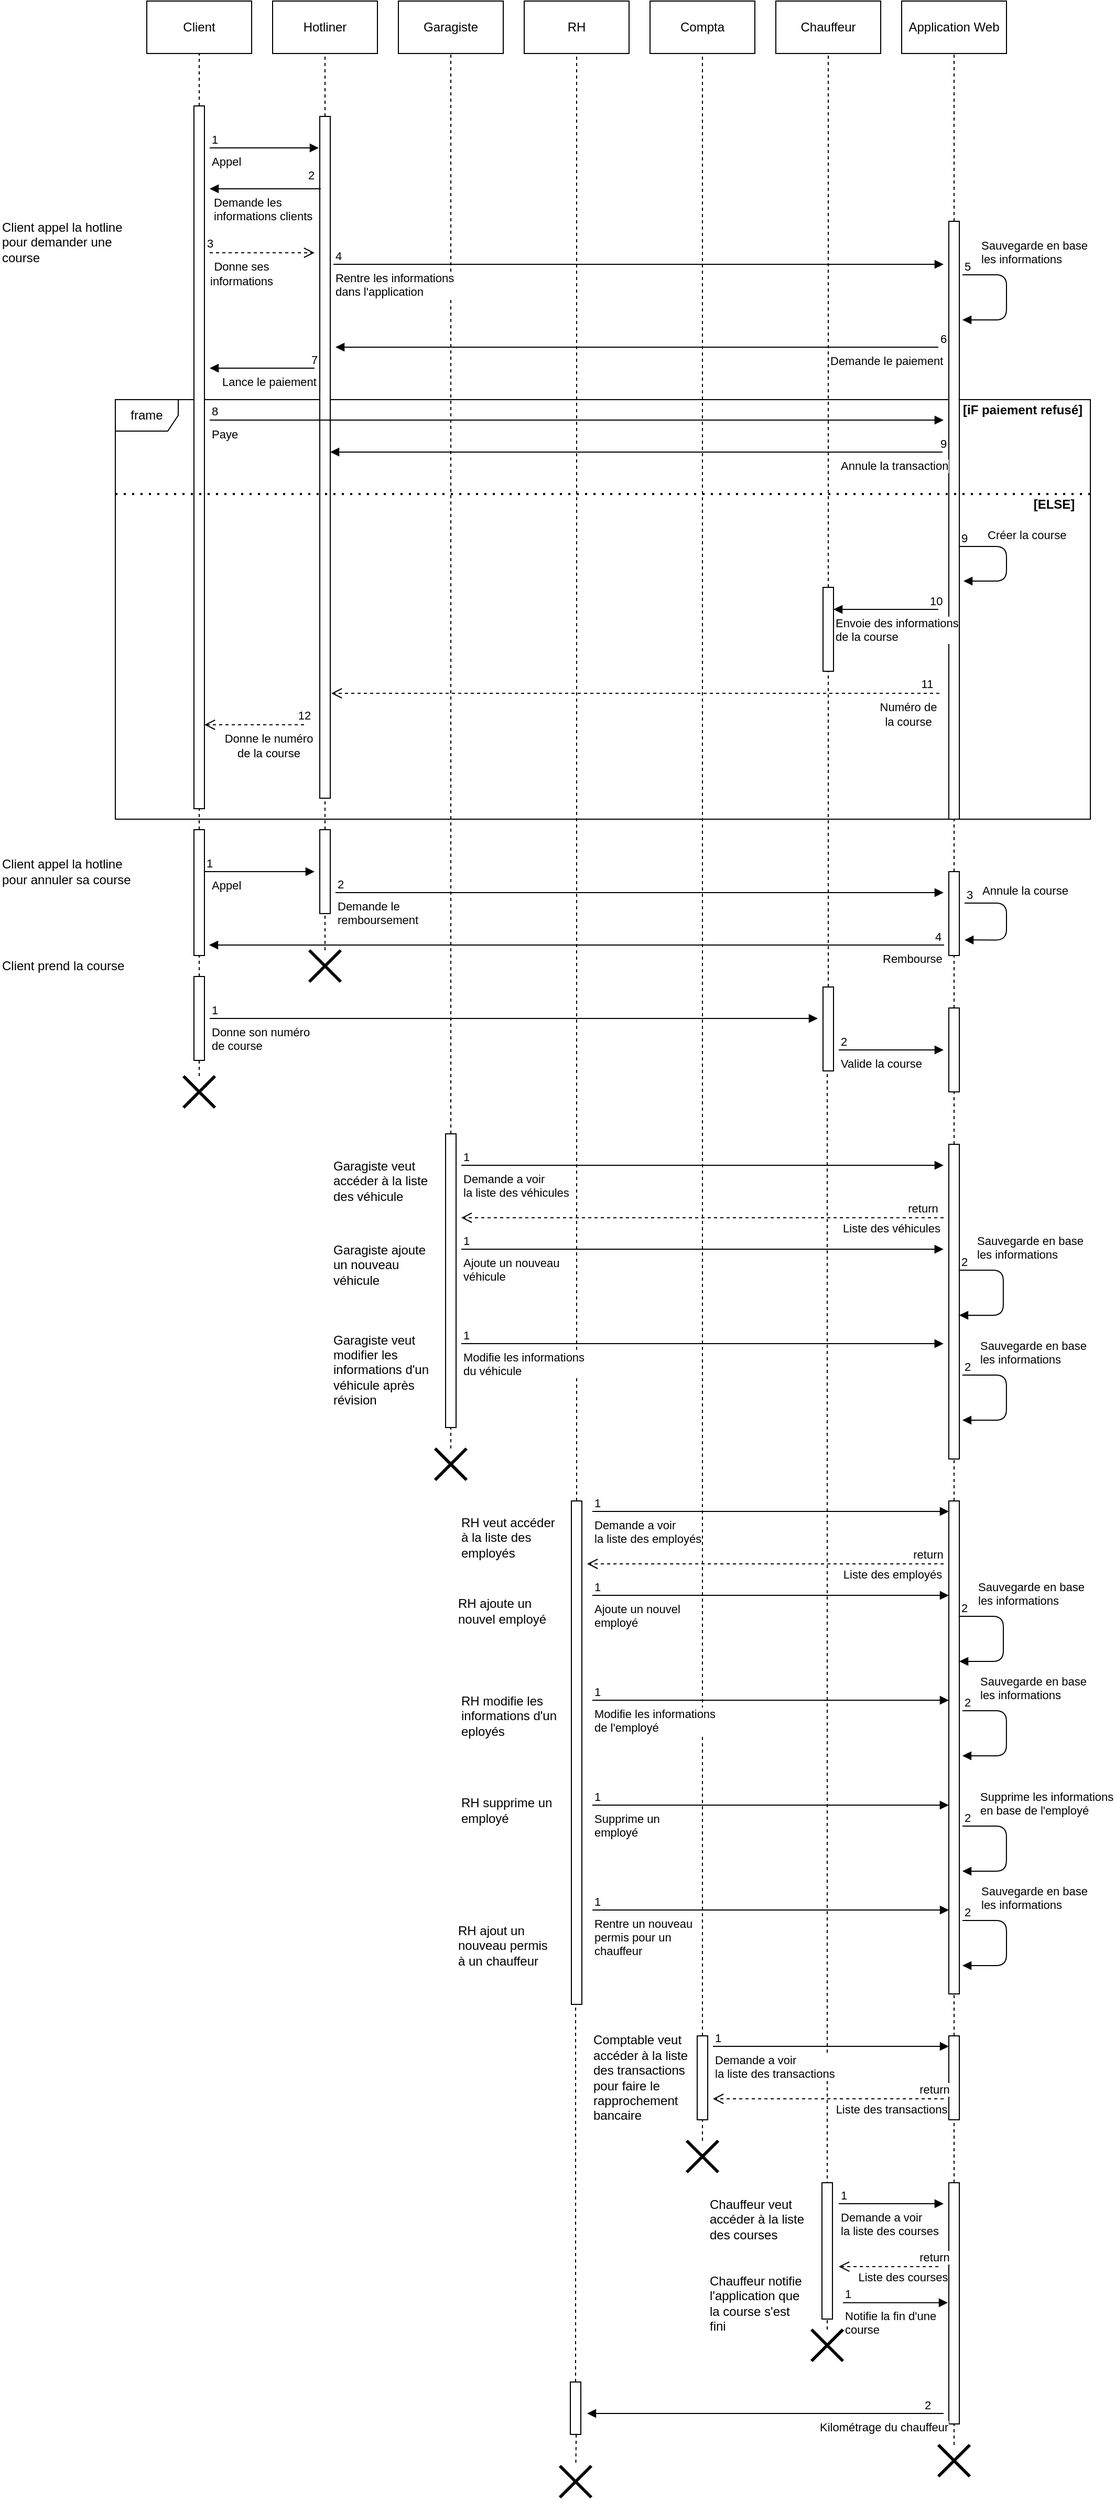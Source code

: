 <mxfile version="13.7.9" type="device"><diagram id="Vv1Br8qey9Ct4mGYFktR" name="Page-1"><mxGraphModel dx="1595" dy="747" grid="1" gridSize="10" guides="1" tooltips="1" connect="1" arrows="1" fold="1" page="1" pageScale="1" pageWidth="827" pageHeight="1169" math="0" shadow="0"><root><mxCell id="0"/><mxCell id="1" parent="0"/><mxCell id="L6SknW594HRgrEu9Kxy7-24" value="" style="endArrow=none;dashed=1;html=1;" edge="1" parent="1" source="L6SknW594HRgrEu9Kxy7-59"><mxGeometry width="50" height="50" relative="1" as="geometry"><mxPoint x="1410" y="1400" as="sourcePoint"/><mxPoint x="1410" y="1290" as="targetPoint"/></mxGeometry></mxCell><mxCell id="L6SknW594HRgrEu9Kxy7-18" value="" style="endArrow=none;dashed=1;html=1;" edge="1" parent="1" source="L6SknW594HRgrEu9Kxy7-57"><mxGeometry width="50" height="50" relative="1" as="geometry"><mxPoint x="810" y="1590" as="sourcePoint"/><mxPoint x="810" y="1280" as="targetPoint"/></mxGeometry></mxCell><mxCell id="L6SknW594HRgrEu9Kxy7-157" value="frame" style="shape=umlFrame;whiteSpace=wrap;html=1;" vertex="1" parent="1"><mxGeometry x="610" y="910" width="930" height="400" as="geometry"/></mxCell><mxCell id="L6SknW594HRgrEu9Kxy7-1" value="" style="endArrow=none;dashed=1;html=1;" edge="1" parent="1" source="L6SknW594HRgrEu9Kxy7-13"><mxGeometry width="50" height="50" relative="1" as="geometry"><mxPoint x="690" y="1230" as="sourcePoint"/><mxPoint x="690" y="580" as="targetPoint"/></mxGeometry></mxCell><mxCell id="L6SknW594HRgrEu9Kxy7-2" value="" style="endArrow=none;dashed=1;html=1;" edge="1" parent="1" source="L6SknW594HRgrEu9Kxy7-17"><mxGeometry width="50" height="50" relative="1" as="geometry"><mxPoint x="810" y="1230" as="sourcePoint"/><mxPoint x="810" y="580" as="targetPoint"/></mxGeometry></mxCell><mxCell id="L6SknW594HRgrEu9Kxy7-3" value="" style="endArrow=none;dashed=1;html=1;" edge="1" parent="1" source="L6SknW594HRgrEu9Kxy7-76"><mxGeometry width="50" height="50" relative="1" as="geometry"><mxPoint x="930" y="1850" as="sourcePoint"/><mxPoint x="930" y="580" as="targetPoint"/></mxGeometry></mxCell><mxCell id="L6SknW594HRgrEu9Kxy7-4" value="" style="endArrow=none;dashed=1;html=1;" edge="1" parent="1" source="L6SknW594HRgrEu9Kxy7-93"><mxGeometry width="50" height="50" relative="1" as="geometry"><mxPoint x="1050" y="2110" as="sourcePoint"/><mxPoint x="1050" y="580" as="targetPoint"/></mxGeometry></mxCell><mxCell id="L6SknW594HRgrEu9Kxy7-5" value="" style="endArrow=none;dashed=1;html=1;" edge="1" parent="1" source="L6SknW594HRgrEu9Kxy7-117"><mxGeometry width="50" height="50" relative="1" as="geometry"><mxPoint x="1170" y="2520" as="sourcePoint"/><mxPoint x="1170" y="580" as="targetPoint"/></mxGeometry></mxCell><mxCell id="L6SknW594HRgrEu9Kxy7-6" value="Client" style="rounded=0;whiteSpace=wrap;html=1;" vertex="1" parent="1"><mxGeometry x="640" y="530" width="100" height="50" as="geometry"/></mxCell><mxCell id="L6SknW594HRgrEu9Kxy7-7" value="Hotliner" style="rounded=0;whiteSpace=wrap;html=1;" vertex="1" parent="1"><mxGeometry x="760" y="530" width="100" height="50" as="geometry"/></mxCell><mxCell id="L6SknW594HRgrEu9Kxy7-8" value="Garagiste" style="rounded=0;whiteSpace=wrap;html=1;" vertex="1" parent="1"><mxGeometry x="880" y="530" width="100" height="50" as="geometry"/></mxCell><mxCell id="L6SknW594HRgrEu9Kxy7-9" value="RH" style="rounded=0;whiteSpace=wrap;html=1;" vertex="1" parent="1"><mxGeometry x="1000" y="530" width="100" height="50" as="geometry"/></mxCell><mxCell id="L6SknW594HRgrEu9Kxy7-10" value="Compta" style="rounded=0;whiteSpace=wrap;html=1;" vertex="1" parent="1"><mxGeometry x="1120" y="530" width="100" height="50" as="geometry"/></mxCell><mxCell id="L6SknW594HRgrEu9Kxy7-11" value="" style="endArrow=none;dashed=1;html=1;" edge="1" parent="1" source="L6SknW594HRgrEu9Kxy7-23"><mxGeometry width="50" height="50" relative="1" as="geometry"><mxPoint x="1410" y="1230" as="sourcePoint"/><mxPoint x="1410" y="580" as="targetPoint"/></mxGeometry></mxCell><mxCell id="L6SknW594HRgrEu9Kxy7-12" value="Application Web" style="rounded=0;whiteSpace=wrap;html=1;" vertex="1" parent="1"><mxGeometry x="1360" y="530" width="100" height="50" as="geometry"/></mxCell><mxCell id="L6SknW594HRgrEu9Kxy7-13" value="" style="html=1;points=[];perimeter=orthogonalPerimeter;" vertex="1" parent="1"><mxGeometry x="685" y="630" width="10" height="670" as="geometry"/></mxCell><mxCell id="L6SknW594HRgrEu9Kxy7-14" value="" style="endArrow=none;dashed=1;html=1;" edge="1" parent="1" source="L6SknW594HRgrEu9Kxy7-55"><mxGeometry width="50" height="50" relative="1" as="geometry"><mxPoint x="690" y="1590" as="sourcePoint"/><mxPoint x="690.0" y="1300" as="targetPoint"/></mxGeometry></mxCell><mxCell id="L6SknW594HRgrEu9Kxy7-15" value="Appel" style="endArrow=block;endFill=1;html=1;edgeStyle=orthogonalEdgeStyle;align=left;verticalAlign=top;" edge="1" parent="1"><mxGeometry x="-1" relative="1" as="geometry"><mxPoint x="700" y="670" as="sourcePoint"/><mxPoint x="804" y="670" as="targetPoint"/></mxGeometry></mxCell><mxCell id="L6SknW594HRgrEu9Kxy7-16" value="1" style="edgeLabel;resizable=0;html=1;align=left;verticalAlign=bottom;" connectable="0" vertex="1" parent="L6SknW594HRgrEu9Kxy7-15"><mxGeometry x="-1" relative="1" as="geometry"/></mxCell><mxCell id="L6SknW594HRgrEu9Kxy7-17" value="" style="html=1;points=[];perimeter=orthogonalPerimeter;" vertex="1" parent="1"><mxGeometry x="805" y="640" width="10" height="650" as="geometry"/></mxCell><mxCell id="L6SknW594HRgrEu9Kxy7-19" value="&lt;div&gt;Demande les &lt;br&gt;&lt;/div&gt;&lt;div&gt;informations clients&lt;/div&gt;" style="endArrow=block;endFill=1;html=1;edgeStyle=orthogonalEdgeStyle;align=left;verticalAlign=top;" edge="1" parent="1"><mxGeometry x="0.981" relative="1" as="geometry"><mxPoint x="806" y="709" as="sourcePoint"/><mxPoint x="700" y="709" as="targetPoint"/><mxPoint x="1" as="offset"/></mxGeometry></mxCell><mxCell id="L6SknW594HRgrEu9Kxy7-20" value="2" style="edgeLabel;resizable=0;html=1;align=left;verticalAlign=bottom;" connectable="0" vertex="1" parent="L6SknW594HRgrEu9Kxy7-19"><mxGeometry x="-1" relative="1" as="geometry"><mxPoint x="-14" y="-4.04" as="offset"/></mxGeometry></mxCell><mxCell id="L6SknW594HRgrEu9Kxy7-23" value="" style="html=1;points=[];perimeter=orthogonalPerimeter;" vertex="1" parent="1"><mxGeometry x="1405" y="740" width="10" height="570" as="geometry"/></mxCell><mxCell id="L6SknW594HRgrEu9Kxy7-25" value="&lt;div&gt;Rentre les informations&lt;/div&gt;&lt;div&gt;dans l'application&lt;br&gt;&lt;/div&gt;" style="endArrow=block;endFill=1;html=1;edgeStyle=orthogonalEdgeStyle;align=left;verticalAlign=top;" edge="1" parent="1"><mxGeometry x="-1" relative="1" as="geometry"><mxPoint x="818" y="781" as="sourcePoint"/><mxPoint x="1400" y="781" as="targetPoint"/></mxGeometry></mxCell><mxCell id="L6SknW594HRgrEu9Kxy7-26" value="4" style="edgeLabel;resizable=0;html=1;align=left;verticalAlign=bottom;" connectable="0" vertex="1" parent="L6SknW594HRgrEu9Kxy7-25"><mxGeometry x="-1" relative="1" as="geometry"/></mxCell><mxCell id="L6SknW594HRgrEu9Kxy7-27" value="&lt;div&gt;Sauvegarde en base&lt;/div&gt;&lt;div&gt;les informations&lt;br&gt;&lt;/div&gt;" style="endArrow=block;endFill=1;html=1;edgeStyle=orthogonalEdgeStyle;align=left;verticalAlign=top;" edge="1" parent="1"><mxGeometry x="-0.756" y="41" relative="1" as="geometry"><mxPoint x="1418" y="791" as="sourcePoint"/><mxPoint x="1418" y="834" as="targetPoint"/><Array as="points"><mxPoint x="1460" y="791"/></Array><mxPoint as="offset"/></mxGeometry></mxCell><mxCell id="L6SknW594HRgrEu9Kxy7-28" value="5" style="edgeLabel;resizable=0;html=1;align=left;verticalAlign=bottom;" connectable="0" vertex="1" parent="L6SknW594HRgrEu9Kxy7-27"><mxGeometry x="-1" relative="1" as="geometry"/></mxCell><mxCell id="L6SknW594HRgrEu9Kxy7-29" value="Créer la course" style="endArrow=block;endFill=1;html=1;edgeStyle=orthogonalEdgeStyle;align=left;verticalAlign=top;exitX=1.2;exitY=0.775;exitDx=0;exitDy=0;exitPerimeter=0;" edge="1" parent="1"><mxGeometry x="-0.58" y="24" relative="1" as="geometry"><mxPoint x="1415" y="1050" as="sourcePoint"/><mxPoint x="1419" y="1083" as="targetPoint"/><Array as="points"><mxPoint x="1460" y="1050"/></Array><mxPoint as="offset"/></mxGeometry></mxCell><mxCell id="L6SknW594HRgrEu9Kxy7-30" value="9" style="edgeLabel;resizable=0;html=1;align=left;verticalAlign=bottom;" connectable="0" vertex="1" parent="L6SknW594HRgrEu9Kxy7-29"><mxGeometry x="-1" relative="1" as="geometry"/></mxCell><mxCell id="L6SknW594HRgrEu9Kxy7-31" value="11" style="html=1;verticalAlign=bottom;endArrow=open;dashed=1;endSize=8;" edge="1" parent="1"><mxGeometry x="-0.957" relative="1" as="geometry"><mxPoint x="1396" y="1190" as="sourcePoint"/><mxPoint x="816" y="1190" as="targetPoint"/><mxPoint as="offset"/></mxGeometry></mxCell><mxCell id="L6SknW594HRgrEu9Kxy7-32" value="&lt;div&gt;Numéro de &lt;br&gt;&lt;/div&gt;&lt;div&gt;la course&lt;br&gt;&lt;/div&gt;" style="edgeLabel;html=1;align=center;verticalAlign=middle;resizable=0;points=[];" vertex="1" connectable="0" parent="L6SknW594HRgrEu9Kxy7-31"><mxGeometry x="-0.783" y="3" relative="1" as="geometry"><mxPoint x="33" y="17" as="offset"/></mxGeometry></mxCell><mxCell id="L6SknW594HRgrEu9Kxy7-33" value="" style="endArrow=none;dashed=1;html=1;" edge="1" parent="1" source="L6SknW594HRgrEu9Kxy7-35"><mxGeometry width="50" height="50" relative="1" as="geometry"><mxPoint x="1290" y="1230" as="sourcePoint"/><mxPoint x="1290" y="580" as="targetPoint"/></mxGeometry></mxCell><mxCell id="L6SknW594HRgrEu9Kxy7-34" value="Chauffeur" style="rounded=0;whiteSpace=wrap;html=1;" vertex="1" parent="1"><mxGeometry x="1240" y="530" width="100" height="50" as="geometry"/></mxCell><mxCell id="L6SknW594HRgrEu9Kxy7-35" value="" style="html=1;points=[];perimeter=orthogonalPerimeter;" vertex="1" parent="1"><mxGeometry x="1285" y="1089" width="10" height="80" as="geometry"/></mxCell><mxCell id="L6SknW594HRgrEu9Kxy7-36" value="" style="endArrow=none;dashed=1;html=1;" edge="1" parent="1" source="L6SknW594HRgrEu9Kxy7-41" target="L6SknW594HRgrEu9Kxy7-35"><mxGeometry width="50" height="50" relative="1" as="geometry"><mxPoint x="1290" y="1590" as="sourcePoint"/><mxPoint x="1290" y="750" as="targetPoint"/></mxGeometry></mxCell><mxCell id="L6SknW594HRgrEu9Kxy7-37" value="&lt;div&gt;Envoie des informations&lt;/div&gt;&lt;div&gt;de la course&lt;br&gt;&lt;/div&gt;" style="endArrow=block;endFill=1;html=1;edgeStyle=orthogonalEdgeStyle;align=left;verticalAlign=top;" edge="1" parent="1"><mxGeometry x="1" relative="1" as="geometry"><mxPoint x="1395" y="1110" as="sourcePoint"/><mxPoint x="1295" y="1110" as="targetPoint"/><mxPoint as="offset"/></mxGeometry></mxCell><mxCell id="L6SknW594HRgrEu9Kxy7-38" value="10" style="edgeLabel;resizable=0;html=1;align=left;verticalAlign=bottom;" connectable="0" vertex="1" parent="L6SknW594HRgrEu9Kxy7-37"><mxGeometry x="-1" relative="1" as="geometry"><mxPoint x="-10" as="offset"/></mxGeometry></mxCell><mxCell id="L6SknW594HRgrEu9Kxy7-41" value="" style="html=1;points=[];perimeter=orthogonalPerimeter;" vertex="1" parent="1"><mxGeometry x="1285" y="1470" width="10" height="80" as="geometry"/></mxCell><mxCell id="L6SknW594HRgrEu9Kxy7-42" value="" style="endArrow=none;dashed=1;html=1;" edge="1" parent="1" source="L6SknW594HRgrEu9Kxy7-135" target="L6SknW594HRgrEu9Kxy7-41"><mxGeometry width="50" height="50" relative="1" as="geometry"><mxPoint x="1290" y="2920" as="sourcePoint"/><mxPoint x="1290" y="1140" as="targetPoint"/></mxGeometry></mxCell><mxCell id="L6SknW594HRgrEu9Kxy7-43" value="" style="html=1;points=[];perimeter=orthogonalPerimeter;" vertex="1" parent="1"><mxGeometry x="1405" y="1490" width="10" height="80" as="geometry"/></mxCell><mxCell id="L6SknW594HRgrEu9Kxy7-44" value="" style="endArrow=none;dashed=1;html=1;" edge="1" parent="1" source="L6SknW594HRgrEu9Kxy7-78" target="L6SknW594HRgrEu9Kxy7-43"><mxGeometry width="50" height="50" relative="1" as="geometry"><mxPoint x="1410" y="2020" as="sourcePoint"/><mxPoint x="1410" y="1190" as="targetPoint"/><Array as="points"><mxPoint x="1410" y="1590"/></Array></mxGeometry></mxCell><mxCell id="L6SknW594HRgrEu9Kxy7-45" value="&lt;div&gt;Donne son numéro&lt;/div&gt;&lt;div&gt;de course&lt;br&gt;&lt;/div&gt;" style="endArrow=block;endFill=1;html=1;edgeStyle=orthogonalEdgeStyle;align=left;verticalAlign=top;" edge="1" parent="1"><mxGeometry x="-1" relative="1" as="geometry"><mxPoint x="700" y="1500" as="sourcePoint"/><mxPoint x="1280" y="1500" as="targetPoint"/></mxGeometry></mxCell><mxCell id="L6SknW594HRgrEu9Kxy7-46" value="1" style="edgeLabel;resizable=0;html=1;align=left;verticalAlign=bottom;" connectable="0" vertex="1" parent="L6SknW594HRgrEu9Kxy7-45"><mxGeometry x="-1" relative="1" as="geometry"/></mxCell><mxCell id="L6SknW594HRgrEu9Kxy7-47" value="Valide la course" style="endArrow=block;endFill=1;html=1;edgeStyle=orthogonalEdgeStyle;align=left;verticalAlign=top;" edge="1" parent="1"><mxGeometry x="-1" relative="1" as="geometry"><mxPoint x="1300" y="1530" as="sourcePoint"/><mxPoint x="1400" y="1530" as="targetPoint"/></mxGeometry></mxCell><mxCell id="L6SknW594HRgrEu9Kxy7-48" value="2" style="edgeLabel;resizable=0;html=1;align=left;verticalAlign=bottom;" connectable="0" vertex="1" parent="L6SknW594HRgrEu9Kxy7-47"><mxGeometry x="-1" relative="1" as="geometry"/></mxCell><mxCell id="L6SknW594HRgrEu9Kxy7-49" value="Appel" style="endArrow=block;endFill=1;html=1;edgeStyle=orthogonalEdgeStyle;align=left;verticalAlign=top;" edge="1" parent="1"><mxGeometry x="-0.905" relative="1" as="geometry"><mxPoint x="695" y="1360" as="sourcePoint"/><mxPoint x="800" y="1360" as="targetPoint"/><mxPoint as="offset"/></mxGeometry></mxCell><mxCell id="L6SknW594HRgrEu9Kxy7-50" value="1" style="edgeLabel;resizable=0;html=1;align=left;verticalAlign=bottom;" connectable="0" vertex="1" parent="L6SknW594HRgrEu9Kxy7-49"><mxGeometry x="-1" relative="1" as="geometry"/></mxCell><mxCell id="L6SknW594HRgrEu9Kxy7-51" value="Demande le paiement" style="endArrow=block;endFill=1;html=1;edgeStyle=orthogonalEdgeStyle;align=left;verticalAlign=top;" edge="1" parent="1"><mxGeometry x="-0.635" relative="1" as="geometry"><mxPoint x="1395" y="860" as="sourcePoint"/><mxPoint x="820" y="860" as="targetPoint"/><mxPoint as="offset"/></mxGeometry></mxCell><mxCell id="L6SknW594HRgrEu9Kxy7-52" value="6" style="edgeLabel;resizable=0;html=1;align=left;verticalAlign=bottom;" connectable="0" vertex="1" parent="L6SknW594HRgrEu9Kxy7-51"><mxGeometry x="-1" relative="1" as="geometry"/></mxCell><mxCell id="L6SknW594HRgrEu9Kxy7-53" value="Paye" style="endArrow=block;endFill=1;html=1;edgeStyle=orthogonalEdgeStyle;align=left;verticalAlign=top;" edge="1" parent="1"><mxGeometry x="-1" relative="1" as="geometry"><mxPoint x="700" y="929.5" as="sourcePoint"/><mxPoint x="1400" y="929.5" as="targetPoint"/></mxGeometry></mxCell><mxCell id="L6SknW594HRgrEu9Kxy7-54" value="8" style="edgeLabel;resizable=0;html=1;align=left;verticalAlign=bottom;" connectable="0" vertex="1" parent="L6SknW594HRgrEu9Kxy7-53"><mxGeometry x="-1" relative="1" as="geometry"/></mxCell><mxCell id="L6SknW594HRgrEu9Kxy7-55" value="" style="html=1;points=[];perimeter=orthogonalPerimeter;" vertex="1" parent="1"><mxGeometry x="685" y="1320" width="10" height="120" as="geometry"/></mxCell><mxCell id="L6SknW594HRgrEu9Kxy7-56" value="" style="endArrow=none;dashed=1;html=1;" edge="1" parent="1" source="L6SknW594HRgrEu9Kxy7-65" target="L6SknW594HRgrEu9Kxy7-55"><mxGeometry width="50" height="50" relative="1" as="geometry"><mxPoint x="690" y="1590" as="sourcePoint"/><mxPoint x="690" y="1300" as="targetPoint"/></mxGeometry></mxCell><mxCell id="L6SknW594HRgrEu9Kxy7-57" value="" style="html=1;points=[];perimeter=orthogonalPerimeter;" vertex="1" parent="1"><mxGeometry x="805" y="1320" width="10" height="80" as="geometry"/></mxCell><mxCell id="L6SknW594HRgrEu9Kxy7-58" value="" style="endArrow=none;dashed=1;html=1;" edge="1" parent="1" source="L6SknW594HRgrEu9Kxy7-71" target="L6SknW594HRgrEu9Kxy7-57"><mxGeometry width="50" height="50" relative="1" as="geometry"><mxPoint x="810" y="1450" as="sourcePoint"/><mxPoint x="810" y="1280" as="targetPoint"/></mxGeometry></mxCell><mxCell id="L6SknW594HRgrEu9Kxy7-59" value="" style="html=1;points=[];perimeter=orthogonalPerimeter;" vertex="1" parent="1"><mxGeometry x="1405" y="1360" width="10" height="80" as="geometry"/></mxCell><mxCell id="L6SknW594HRgrEu9Kxy7-60" value="" style="endArrow=none;dashed=1;html=1;" edge="1" parent="1" source="L6SknW594HRgrEu9Kxy7-43" target="L6SknW594HRgrEu9Kxy7-59"><mxGeometry width="50" height="50" relative="1" as="geometry"><mxPoint x="1410" y="1490" as="sourcePoint"/><mxPoint x="1410" y="1290" as="targetPoint"/></mxGeometry></mxCell><mxCell id="L6SknW594HRgrEu9Kxy7-61" value="&lt;div&gt;Demande le &lt;br&gt;&lt;/div&gt;&lt;div&gt;remboursement&lt;/div&gt;" style="endArrow=block;endFill=1;html=1;edgeStyle=orthogonalEdgeStyle;align=left;verticalAlign=top;" edge="1" parent="1"><mxGeometry x="-1" relative="1" as="geometry"><mxPoint x="820" y="1380" as="sourcePoint"/><mxPoint x="1400" y="1380" as="targetPoint"/></mxGeometry></mxCell><mxCell id="L6SknW594HRgrEu9Kxy7-62" value="2" style="edgeLabel;resizable=0;html=1;align=left;verticalAlign=bottom;" connectable="0" vertex="1" parent="L6SknW594HRgrEu9Kxy7-61"><mxGeometry x="-1" relative="1" as="geometry"/></mxCell><mxCell id="L6SknW594HRgrEu9Kxy7-63" value="Rembourse" style="endArrow=block;endFill=1;html=1;edgeStyle=orthogonalEdgeStyle;align=left;verticalAlign=top;" edge="1" parent="1"><mxGeometry x="-0.827" relative="1" as="geometry"><mxPoint x="1400.5" y="1430" as="sourcePoint"/><mxPoint x="699.5" y="1430" as="targetPoint"/><mxPoint as="offset"/></mxGeometry></mxCell><mxCell id="L6SknW594HRgrEu9Kxy7-64" value="4" style="edgeLabel;resizable=0;html=1;align=left;verticalAlign=bottom;" connectable="0" vertex="1" parent="L6SknW594HRgrEu9Kxy7-63"><mxGeometry x="-1" relative="1" as="geometry"><mxPoint x="-10.5" as="offset"/></mxGeometry></mxCell><mxCell id="L6SknW594HRgrEu9Kxy7-65" value="" style="html=1;points=[];perimeter=orthogonalPerimeter;" vertex="1" parent="1"><mxGeometry x="685" y="1460" width="10" height="80" as="geometry"/></mxCell><mxCell id="L6SknW594HRgrEu9Kxy7-66" value="" style="endArrow=none;dashed=1;html=1;" edge="1" parent="1" source="L6SknW594HRgrEu9Kxy7-70" target="L6SknW594HRgrEu9Kxy7-65"><mxGeometry width="50" height="50" relative="1" as="geometry"><mxPoint x="690" y="1570" as="sourcePoint"/><mxPoint x="690" y="1440" as="targetPoint"/></mxGeometry></mxCell><mxCell id="L6SknW594HRgrEu9Kxy7-67" value="Client appel la hotline pour demander une course" style="text;html=1;strokeColor=none;fillColor=none;align=left;verticalAlign=middle;whiteSpace=wrap;rounded=0;" vertex="1" parent="1"><mxGeometry x="500" y="690" width="140" height="140" as="geometry"/></mxCell><mxCell id="L6SknW594HRgrEu9Kxy7-68" value="&lt;div align=&quot;left&quot;&gt;Client appel la hotline pour annuler sa course&lt;/div&gt;" style="text;html=1;strokeColor=none;fillColor=none;align=left;verticalAlign=middle;whiteSpace=wrap;rounded=0;" vertex="1" parent="1"><mxGeometry x="500" y="1330" width="140" height="60" as="geometry"/></mxCell><mxCell id="L6SknW594HRgrEu9Kxy7-69" value="Client prend la course" style="text;html=1;strokeColor=none;fillColor=none;align=left;verticalAlign=middle;whiteSpace=wrap;rounded=0;" vertex="1" parent="1"><mxGeometry x="500" y="1420" width="140" height="60" as="geometry"/></mxCell><mxCell id="L6SknW594HRgrEu9Kxy7-70" value="" style="shape=umlDestroy;whiteSpace=wrap;html=1;strokeWidth=3;" vertex="1" parent="1"><mxGeometry x="675" y="1555" width="30" height="30" as="geometry"/></mxCell><mxCell id="L6SknW594HRgrEu9Kxy7-71" value="" style="shape=umlDestroy;whiteSpace=wrap;html=1;strokeWidth=3;" vertex="1" parent="1"><mxGeometry x="795" y="1435" width="30" height="30" as="geometry"/></mxCell><mxCell id="L6SknW594HRgrEu9Kxy7-72" value="Lance le paiement" style="endArrow=block;endFill=1;html=1;edgeStyle=orthogonalEdgeStyle;align=left;verticalAlign=top;" edge="1" parent="1"><mxGeometry x="0.8" relative="1" as="geometry"><mxPoint x="800" y="880" as="sourcePoint"/><mxPoint x="700" y="880" as="targetPoint"/><mxPoint as="offset"/></mxGeometry></mxCell><mxCell id="L6SknW594HRgrEu9Kxy7-73" value="7" style="edgeLabel;resizable=0;html=1;align=left;verticalAlign=bottom;" connectable="0" vertex="1" parent="L6SknW594HRgrEu9Kxy7-72"><mxGeometry x="-1" relative="1" as="geometry"><mxPoint x="-5" as="offset"/></mxGeometry></mxCell><mxCell id="L6SknW594HRgrEu9Kxy7-74" value="Annule la course" style="endArrow=block;endFill=1;html=1;edgeStyle=orthogonalEdgeStyle;align=left;verticalAlign=top;" edge="1" parent="1"><mxGeometry x="-0.734" y="25" relative="1" as="geometry"><mxPoint x="1420" y="1390.04" as="sourcePoint"/><mxPoint x="1420" y="1425.16" as="targetPoint"/><Array as="points"><mxPoint x="1460" y="1389.6"/><mxPoint x="1460" y="1425.6"/></Array><mxPoint as="offset"/></mxGeometry></mxCell><mxCell id="L6SknW594HRgrEu9Kxy7-75" value="3" style="edgeLabel;resizable=0;html=1;align=left;verticalAlign=bottom;" connectable="0" vertex="1" parent="L6SknW594HRgrEu9Kxy7-74"><mxGeometry x="-1" relative="1" as="geometry"/></mxCell><mxCell id="L6SknW594HRgrEu9Kxy7-76" value="" style="html=1;points=[];perimeter=orthogonalPerimeter;" vertex="1" parent="1"><mxGeometry x="925" y="1610" width="10" height="280" as="geometry"/></mxCell><mxCell id="L6SknW594HRgrEu9Kxy7-77" value="" style="endArrow=none;dashed=1;html=1;" edge="1" parent="1" source="L6SknW594HRgrEu9Kxy7-88" target="L6SknW594HRgrEu9Kxy7-76"><mxGeometry width="50" height="50" relative="1" as="geometry"><mxPoint x="930" y="1820" as="sourcePoint"/><mxPoint x="930" y="750" as="targetPoint"/></mxGeometry></mxCell><mxCell id="L6SknW594HRgrEu9Kxy7-78" value="" style="html=1;points=[];perimeter=orthogonalPerimeter;" vertex="1" parent="1"><mxGeometry x="1405" y="1620" width="10" height="300" as="geometry"/></mxCell><mxCell id="L6SknW594HRgrEu9Kxy7-79" value="" style="endArrow=none;dashed=1;html=1;" edge="1" parent="1" source="L6SknW594HRgrEu9Kxy7-95" target="L6SknW594HRgrEu9Kxy7-78"><mxGeometry width="50" height="50" relative="1" as="geometry"><mxPoint x="1410" y="2720" as="sourcePoint"/><mxPoint x="1410" y="1570" as="targetPoint"/></mxGeometry></mxCell><mxCell id="L6SknW594HRgrEu9Kxy7-80" value="&lt;div&gt;Ajoute un nouveau &lt;br&gt;&lt;/div&gt;&lt;div&gt;véhicule&lt;br&gt;&lt;/div&gt;" style="endArrow=block;endFill=1;html=1;edgeStyle=orthogonalEdgeStyle;align=left;verticalAlign=top;" edge="1" parent="1"><mxGeometry x="-1" relative="1" as="geometry"><mxPoint x="939.94" y="1720" as="sourcePoint"/><mxPoint x="1399.94" y="1720" as="targetPoint"/></mxGeometry></mxCell><mxCell id="L6SknW594HRgrEu9Kxy7-81" value="1" style="edgeLabel;resizable=0;html=1;align=left;verticalAlign=bottom;" connectable="0" vertex="1" parent="L6SknW594HRgrEu9Kxy7-80"><mxGeometry x="-1" relative="1" as="geometry"/></mxCell><mxCell id="L6SknW594HRgrEu9Kxy7-82" value="&lt;div&gt;Sauvegarde en base&lt;/div&gt;&lt;div&gt;les informations&lt;br&gt;&lt;/div&gt;" style="endArrow=block;endFill=1;html=1;edgeStyle=orthogonalEdgeStyle;align=left;verticalAlign=top;" edge="1" parent="1"><mxGeometry x="-0.756" y="41" relative="1" as="geometry"><mxPoint x="1414.94" y="1740" as="sourcePoint"/><mxPoint x="1414.94" y="1783" as="targetPoint"/><Array as="points"><mxPoint x="1456.94" y="1740"/></Array><mxPoint as="offset"/></mxGeometry></mxCell><mxCell id="L6SknW594HRgrEu9Kxy7-83" value="2" style="edgeLabel;resizable=0;html=1;align=left;verticalAlign=bottom;" connectable="0" vertex="1" parent="L6SknW594HRgrEu9Kxy7-82"><mxGeometry x="-1" relative="1" as="geometry"/></mxCell><mxCell id="L6SknW594HRgrEu9Kxy7-84" value="&lt;div&gt;Sauvegarde en base&lt;/div&gt;&lt;div&gt;les informations&lt;br&gt;&lt;/div&gt;" style="endArrow=block;endFill=1;html=1;edgeStyle=orthogonalEdgeStyle;align=left;verticalAlign=top;" edge="1" parent="1"><mxGeometry x="-0.756" y="41" relative="1" as="geometry"><mxPoint x="1417.94" y="1840" as="sourcePoint"/><mxPoint x="1417.94" y="1883" as="targetPoint"/><Array as="points"><mxPoint x="1459.94" y="1840"/></Array><mxPoint as="offset"/></mxGeometry></mxCell><mxCell id="L6SknW594HRgrEu9Kxy7-85" value="2" style="edgeLabel;resizable=0;html=1;align=left;verticalAlign=bottom;" connectable="0" vertex="1" parent="L6SknW594HRgrEu9Kxy7-84"><mxGeometry x="-1" relative="1" as="geometry"/></mxCell><mxCell id="L6SknW594HRgrEu9Kxy7-86" value="&lt;div&gt;Modifie les informations&lt;/div&gt;&lt;div&gt;du véhicule&lt;br&gt;&lt;/div&gt;" style="endArrow=block;endFill=1;html=1;edgeStyle=orthogonalEdgeStyle;align=left;verticalAlign=top;" edge="1" parent="1"><mxGeometry x="-1" relative="1" as="geometry"><mxPoint x="939.94" y="1810" as="sourcePoint"/><mxPoint x="1399.94" y="1810" as="targetPoint"/></mxGeometry></mxCell><mxCell id="L6SknW594HRgrEu9Kxy7-87" value="1" style="edgeLabel;resizable=0;html=1;align=left;verticalAlign=bottom;" connectable="0" vertex="1" parent="L6SknW594HRgrEu9Kxy7-86"><mxGeometry x="-1" relative="1" as="geometry"/></mxCell><mxCell id="L6SknW594HRgrEu9Kxy7-88" value="" style="shape=umlDestroy;whiteSpace=wrap;html=1;strokeWidth=3;" vertex="1" parent="1"><mxGeometry x="915" y="1910" width="30" height="30" as="geometry"/></mxCell><mxCell id="L6SknW594HRgrEu9Kxy7-89" value="&lt;div&gt;Demande a voir&lt;/div&gt;&lt;div&gt;la liste des véhicules&lt;br&gt;&lt;/div&gt;" style="endArrow=block;endFill=1;html=1;edgeStyle=orthogonalEdgeStyle;align=left;verticalAlign=top;" edge="1" parent="1"><mxGeometry x="-1" relative="1" as="geometry"><mxPoint x="940" y="1640" as="sourcePoint"/><mxPoint x="1400" y="1640" as="targetPoint"/></mxGeometry></mxCell><mxCell id="L6SknW594HRgrEu9Kxy7-90" value="1" style="edgeLabel;resizable=0;html=1;align=left;verticalAlign=bottom;" connectable="0" vertex="1" parent="L6SknW594HRgrEu9Kxy7-89"><mxGeometry x="-1" relative="1" as="geometry"/></mxCell><mxCell id="L6SknW594HRgrEu9Kxy7-91" value="return" style="html=1;verticalAlign=bottom;endArrow=open;dashed=1;endSize=8;" edge="1" parent="1"><mxGeometry x="-0.913" relative="1" as="geometry"><mxPoint x="1400" y="1690" as="sourcePoint"/><mxPoint x="940" y="1690" as="targetPoint"/><mxPoint as="offset"/></mxGeometry></mxCell><mxCell id="L6SknW594HRgrEu9Kxy7-92" value="Liste des véhicules" style="edgeLabel;html=1;align=center;verticalAlign=middle;resizable=0;points=[];" vertex="1" connectable="0" parent="L6SknW594HRgrEu9Kxy7-91"><mxGeometry x="-0.711" y="1" relative="1" as="geometry"><mxPoint x="15.88" y="9" as="offset"/></mxGeometry></mxCell><mxCell id="L6SknW594HRgrEu9Kxy7-93" value="" style="html=1;points=[];perimeter=orthogonalPerimeter;" vertex="1" parent="1"><mxGeometry x="1045" y="1960" width="10" height="480" as="geometry"/></mxCell><mxCell id="L6SknW594HRgrEu9Kxy7-94" value="" style="endArrow=none;dashed=1;html=1;" edge="1" parent="1" source="L6SknW594HRgrEu9Kxy7-136" target="L6SknW594HRgrEu9Kxy7-93"><mxGeometry width="50" height="50" relative="1" as="geometry"><mxPoint x="1050" y="2820" as="sourcePoint"/><mxPoint x="1050" y="750" as="targetPoint"/></mxGeometry></mxCell><mxCell id="L6SknW594HRgrEu9Kxy7-95" value="" style="html=1;points=[];perimeter=orthogonalPerimeter;" vertex="1" parent="1"><mxGeometry x="1405" y="1960" width="10" height="470" as="geometry"/></mxCell><mxCell id="L6SknW594HRgrEu9Kxy7-96" value="" style="endArrow=none;dashed=1;html=1;" edge="1" parent="1" source="L6SknW594HRgrEu9Kxy7-119" target="L6SknW594HRgrEu9Kxy7-95"><mxGeometry width="50" height="50" relative="1" as="geometry"><mxPoint x="1410" y="2720" as="sourcePoint"/><mxPoint x="1410" y="1920" as="targetPoint"/><Array as="points"><mxPoint x="1410" y="2460"/></Array></mxGeometry></mxCell><mxCell id="L6SknW594HRgrEu9Kxy7-97" value="&lt;div&gt;Ajoute un nouvel &lt;br&gt;&lt;/div&gt;&lt;div&gt;employé&lt;br&gt;&lt;/div&gt;" style="endArrow=block;endFill=1;html=1;edgeStyle=orthogonalEdgeStyle;align=left;verticalAlign=top;" edge="1" parent="1"><mxGeometry x="-1" relative="1" as="geometry"><mxPoint x="1065" y="2050" as="sourcePoint"/><mxPoint x="1405.0" y="2050" as="targetPoint"/></mxGeometry></mxCell><mxCell id="L6SknW594HRgrEu9Kxy7-98" value="1" style="edgeLabel;resizable=0;html=1;align=left;verticalAlign=bottom;" connectable="0" vertex="1" parent="L6SknW594HRgrEu9Kxy7-97"><mxGeometry x="-1" relative="1" as="geometry"/></mxCell><mxCell id="L6SknW594HRgrEu9Kxy7-99" value="&lt;div&gt;Sauvegarde en base&lt;/div&gt;&lt;div&gt;les informations&lt;br&gt;&lt;/div&gt;" style="endArrow=block;endFill=1;html=1;edgeStyle=orthogonalEdgeStyle;align=left;verticalAlign=top;" edge="1" parent="1"><mxGeometry x="-0.756" y="41" relative="1" as="geometry"><mxPoint x="1415.0" y="2070" as="sourcePoint"/><mxPoint x="1415.0" y="2113" as="targetPoint"/><Array as="points"><mxPoint x="1457" y="2070"/></Array><mxPoint as="offset"/></mxGeometry></mxCell><mxCell id="L6SknW594HRgrEu9Kxy7-100" value="2" style="edgeLabel;resizable=0;html=1;align=left;verticalAlign=bottom;" connectable="0" vertex="1" parent="L6SknW594HRgrEu9Kxy7-99"><mxGeometry x="-1" relative="1" as="geometry"/></mxCell><mxCell id="L6SknW594HRgrEu9Kxy7-101" value="&lt;div&gt;Rentre un nouveau&lt;/div&gt;&lt;div&gt;permis pour un&lt;/div&gt;&lt;div&gt;chauffeur&lt;br&gt;&lt;/div&gt;" style="endArrow=block;endFill=1;html=1;edgeStyle=orthogonalEdgeStyle;align=left;verticalAlign=top;" edge="1" parent="1"><mxGeometry x="-1" relative="1" as="geometry"><mxPoint x="1065.06" y="2350" as="sourcePoint"/><mxPoint x="1405.06" y="2350" as="targetPoint"/></mxGeometry></mxCell><mxCell id="L6SknW594HRgrEu9Kxy7-102" value="1" style="edgeLabel;resizable=0;html=1;align=left;verticalAlign=bottom;" connectable="0" vertex="1" parent="L6SknW594HRgrEu9Kxy7-101"><mxGeometry x="-1" relative="1" as="geometry"/></mxCell><mxCell id="L6SknW594HRgrEu9Kxy7-103" value="&lt;div&gt;Demande a voir&lt;/div&gt;&lt;div&gt;la liste des employés&lt;br&gt;&lt;/div&gt;" style="endArrow=block;endFill=1;html=1;edgeStyle=orthogonalEdgeStyle;align=left;verticalAlign=top;" edge="1" parent="1"><mxGeometry x="-1" relative="1" as="geometry"><mxPoint x="1065" y="1970" as="sourcePoint"/><mxPoint x="1405" y="1970" as="targetPoint"/><Array as="points"><mxPoint x="1385" y="1970"/><mxPoint x="1385" y="1970"/></Array></mxGeometry></mxCell><mxCell id="L6SknW594HRgrEu9Kxy7-104" value="1" style="edgeLabel;resizable=0;html=1;align=left;verticalAlign=bottom;" connectable="0" vertex="1" parent="L6SknW594HRgrEu9Kxy7-103"><mxGeometry x="-1" relative="1" as="geometry"/></mxCell><mxCell id="L6SknW594HRgrEu9Kxy7-105" value="return" style="html=1;verticalAlign=bottom;endArrow=open;dashed=1;endSize=8;" edge="1" parent="1"><mxGeometry x="-0.913" relative="1" as="geometry"><mxPoint x="1400.06" y="2020" as="sourcePoint"/><mxPoint x="1060" y="2020" as="targetPoint"/><mxPoint as="offset"/></mxGeometry></mxCell><mxCell id="L6SknW594HRgrEu9Kxy7-106" value="Liste des employés" style="edgeLabel;html=1;align=center;verticalAlign=middle;resizable=0;points=[];" vertex="1" connectable="0" parent="L6SknW594HRgrEu9Kxy7-105"><mxGeometry x="-0.711" y="1" relative="1" as="geometry"><mxPoint x="-0.65" y="9" as="offset"/></mxGeometry></mxCell><mxCell id="L6SknW594HRgrEu9Kxy7-107" value="&lt;div&gt;Sauvegarde en base&lt;/div&gt;&lt;div&gt;les informations&lt;br&gt;&lt;/div&gt;" style="endArrow=block;endFill=1;html=1;edgeStyle=orthogonalEdgeStyle;align=left;verticalAlign=top;" edge="1" parent="1"><mxGeometry x="-0.756" y="41" relative="1" as="geometry"><mxPoint x="1418" y="2360" as="sourcePoint"/><mxPoint x="1418" y="2403" as="targetPoint"/><Array as="points"><mxPoint x="1460" y="2360"/></Array><mxPoint as="offset"/></mxGeometry></mxCell><mxCell id="L6SknW594HRgrEu9Kxy7-108" value="2" style="edgeLabel;resizable=0;html=1;align=left;verticalAlign=bottom;" connectable="0" vertex="1" parent="L6SknW594HRgrEu9Kxy7-107"><mxGeometry x="-1" relative="1" as="geometry"/></mxCell><mxCell id="L6SknW594HRgrEu9Kxy7-109" value="&lt;div&gt;Modifie les informations&lt;/div&gt;&lt;div&gt;de l'employé&lt;br&gt;&lt;/div&gt;" style="endArrow=block;endFill=1;html=1;edgeStyle=orthogonalEdgeStyle;align=left;verticalAlign=top;" edge="1" parent="1"><mxGeometry x="-1" relative="1" as="geometry"><mxPoint x="1065" y="2150" as="sourcePoint"/><mxPoint x="1405" y="2150" as="targetPoint"/></mxGeometry></mxCell><mxCell id="L6SknW594HRgrEu9Kxy7-110" value="1" style="edgeLabel;resizable=0;html=1;align=left;verticalAlign=bottom;" connectable="0" vertex="1" parent="L6SknW594HRgrEu9Kxy7-109"><mxGeometry x="-1" relative="1" as="geometry"/></mxCell><mxCell id="L6SknW594HRgrEu9Kxy7-111" value="&lt;div&gt;Supprime les informations&lt;/div&gt;&lt;div&gt;en base de l'employé&lt;br&gt;&lt;/div&gt;" style="endArrow=block;endFill=1;html=1;edgeStyle=orthogonalEdgeStyle;align=left;verticalAlign=top;" edge="1" parent="1"><mxGeometry x="-0.756" y="41" relative="1" as="geometry"><mxPoint x="1417.94" y="2270" as="sourcePoint"/><mxPoint x="1417.94" y="2313" as="targetPoint"/><Array as="points"><mxPoint x="1459.94" y="2270"/></Array><mxPoint as="offset"/></mxGeometry></mxCell><mxCell id="L6SknW594HRgrEu9Kxy7-112" value="2" style="edgeLabel;resizable=0;html=1;align=left;verticalAlign=bottom;" connectable="0" vertex="1" parent="L6SknW594HRgrEu9Kxy7-111"><mxGeometry x="-1" relative="1" as="geometry"/></mxCell><mxCell id="L6SknW594HRgrEu9Kxy7-113" value="&lt;div&gt;Supprime un &lt;br&gt;&lt;/div&gt;&lt;div&gt;employé&lt;br&gt;&lt;/div&gt;" style="endArrow=block;endFill=1;html=1;edgeStyle=orthogonalEdgeStyle;align=left;verticalAlign=top;" edge="1" parent="1"><mxGeometry x="-1" relative="1" as="geometry"><mxPoint x="1064.94" y="2250" as="sourcePoint"/><mxPoint x="1404.94" y="2250" as="targetPoint"/></mxGeometry></mxCell><mxCell id="L6SknW594HRgrEu9Kxy7-114" value="1" style="edgeLabel;resizable=0;html=1;align=left;verticalAlign=bottom;" connectable="0" vertex="1" parent="L6SknW594HRgrEu9Kxy7-113"><mxGeometry x="-1" relative="1" as="geometry"/></mxCell><mxCell id="L6SknW594HRgrEu9Kxy7-115" value="&lt;div&gt;Sauvegarde en base&lt;/div&gt;&lt;div&gt;les informations&lt;br&gt;&lt;/div&gt;" style="endArrow=block;endFill=1;html=1;edgeStyle=orthogonalEdgeStyle;align=left;verticalAlign=top;" edge="1" parent="1"><mxGeometry x="-0.756" y="41" relative="1" as="geometry"><mxPoint x="1417.94" y="2160" as="sourcePoint"/><mxPoint x="1417.94" y="2203" as="targetPoint"/><Array as="points"><mxPoint x="1459.94" y="2160"/></Array><mxPoint as="offset"/></mxGeometry></mxCell><mxCell id="L6SknW594HRgrEu9Kxy7-116" value="2" style="edgeLabel;resizable=0;html=1;align=left;verticalAlign=bottom;" connectable="0" vertex="1" parent="L6SknW594HRgrEu9Kxy7-115"><mxGeometry x="-1" relative="1" as="geometry"/></mxCell><mxCell id="L6SknW594HRgrEu9Kxy7-117" value="" style="html=1;points=[];perimeter=orthogonalPerimeter;" vertex="1" parent="1"><mxGeometry x="1165" y="2470" width="10" height="80" as="geometry"/></mxCell><mxCell id="L6SknW594HRgrEu9Kxy7-118" value="" style="endArrow=none;dashed=1;html=1;" edge="1" parent="1" source="L6SknW594HRgrEu9Kxy7-125" target="L6SknW594HRgrEu9Kxy7-117"><mxGeometry width="50" height="50" relative="1" as="geometry"><mxPoint x="1170" y="2570" as="sourcePoint"/><mxPoint x="1170" y="750" as="targetPoint"/></mxGeometry></mxCell><mxCell id="L6SknW594HRgrEu9Kxy7-119" value="" style="html=1;points=[];perimeter=orthogonalPerimeter;" vertex="1" parent="1"><mxGeometry x="1405" y="2470" width="10" height="80" as="geometry"/></mxCell><mxCell id="L6SknW594HRgrEu9Kxy7-120" value="" style="endArrow=none;dashed=1;html=1;" edge="1" parent="1" source="L6SknW594HRgrEu9Kxy7-127" target="L6SknW594HRgrEu9Kxy7-119"><mxGeometry width="50" height="50" relative="1" as="geometry"><mxPoint x="1410" y="2770" as="sourcePoint"/><mxPoint x="1410" y="2430.0" as="targetPoint"/></mxGeometry></mxCell><mxCell id="L6SknW594HRgrEu9Kxy7-121" value="&lt;div&gt;Demande a voir&lt;/div&gt;&lt;div&gt;la liste des transactions&lt;/div&gt;" style="endArrow=block;endFill=1;html=1;edgeStyle=orthogonalEdgeStyle;align=left;verticalAlign=top;" edge="1" parent="1"><mxGeometry x="-1" relative="1" as="geometry"><mxPoint x="1180" y="2480" as="sourcePoint"/><mxPoint x="1405" y="2480" as="targetPoint"/><Array as="points"><mxPoint x="1385" y="2480"/><mxPoint x="1385" y="2480"/></Array></mxGeometry></mxCell><mxCell id="L6SknW594HRgrEu9Kxy7-122" value="1" style="edgeLabel;resizable=0;html=1;align=left;verticalAlign=bottom;" connectable="0" vertex="1" parent="L6SknW594HRgrEu9Kxy7-121"><mxGeometry x="-1" relative="1" as="geometry"/></mxCell><mxCell id="L6SknW594HRgrEu9Kxy7-123" value="return" style="html=1;verticalAlign=bottom;endArrow=open;dashed=1;endSize=8;" edge="1" parent="1"><mxGeometry x="-0.913" relative="1" as="geometry"><mxPoint x="1400.06" y="2530" as="sourcePoint"/><mxPoint x="1180" y="2530" as="targetPoint"/><mxPoint as="offset"/></mxGeometry></mxCell><mxCell id="L6SknW594HRgrEu9Kxy7-124" value="Liste des transactions" style="edgeLabel;html=1;align=center;verticalAlign=middle;resizable=0;points=[];" vertex="1" connectable="0" parent="L6SknW594HRgrEu9Kxy7-123"><mxGeometry x="-0.711" y="1" relative="1" as="geometry"><mxPoint x="-18.3" y="9" as="offset"/></mxGeometry></mxCell><mxCell id="L6SknW594HRgrEu9Kxy7-125" value="" style="shape=umlDestroy;whiteSpace=wrap;html=1;strokeWidth=3;" vertex="1" parent="1"><mxGeometry x="1155" y="2570" width="30" height="30" as="geometry"/></mxCell><mxCell id="L6SknW594HRgrEu9Kxy7-126" value="" style="html=1;points=[];perimeter=orthogonalPerimeter;" vertex="1" parent="1"><mxGeometry x="1284" y="2610" width="10" height="130" as="geometry"/></mxCell><mxCell id="L6SknW594HRgrEu9Kxy7-127" value="" style="html=1;points=[];perimeter=orthogonalPerimeter;" vertex="1" parent="1"><mxGeometry x="1405" y="2610" width="10" height="230" as="geometry"/></mxCell><mxCell id="L6SknW594HRgrEu9Kxy7-128" value="" style="endArrow=none;dashed=1;html=1;" edge="1" parent="1" source="L6SknW594HRgrEu9Kxy7-137" target="L6SknW594HRgrEu9Kxy7-127"><mxGeometry width="50" height="50" relative="1" as="geometry"><mxPoint x="1410" y="2910" as="sourcePoint"/><mxPoint x="1410" y="2550" as="targetPoint"/></mxGeometry></mxCell><mxCell id="L6SknW594HRgrEu9Kxy7-129" value="" style="shape=umlDestroy;whiteSpace=wrap;html=1;strokeWidth=3;" vertex="1" parent="1"><mxGeometry x="1034" y="2880" width="30" height="30" as="geometry"/></mxCell><mxCell id="L6SknW594HRgrEu9Kxy7-130" value="" style="endArrow=none;dashed=1;html=1;" edge="1" parent="1" target="L6SknW594HRgrEu9Kxy7-129"><mxGeometry width="50" height="50" relative="1" as="geometry"><mxPoint x="1050.0" y="2820" as="sourcePoint"/><mxPoint x="1050.0" y="2440.0" as="targetPoint"/></mxGeometry></mxCell><mxCell id="L6SknW594HRgrEu9Kxy7-131" value="&lt;div&gt;Demande a voir&lt;/div&gt;&lt;div&gt;la liste des courses&lt;/div&gt;" style="endArrow=block;endFill=1;html=1;edgeStyle=orthogonalEdgeStyle;align=left;verticalAlign=top;" edge="1" parent="1"><mxGeometry x="-1" relative="1" as="geometry"><mxPoint x="1300" y="2630" as="sourcePoint"/><mxPoint x="1400" y="2630" as="targetPoint"/><Array as="points"><mxPoint x="1380" y="2630"/><mxPoint x="1380" y="2630"/></Array></mxGeometry></mxCell><mxCell id="L6SknW594HRgrEu9Kxy7-132" value="1" style="edgeLabel;resizable=0;html=1;align=left;verticalAlign=bottom;" connectable="0" vertex="1" parent="L6SknW594HRgrEu9Kxy7-131"><mxGeometry x="-1" relative="1" as="geometry"/></mxCell><mxCell id="L6SknW594HRgrEu9Kxy7-133" value="return" style="html=1;verticalAlign=bottom;endArrow=open;dashed=1;endSize=8;" edge="1" parent="1"><mxGeometry x="-0.913" relative="1" as="geometry"><mxPoint x="1395.06" y="2690" as="sourcePoint"/><mxPoint x="1300" y="2690" as="targetPoint"/><mxPoint as="offset"/></mxGeometry></mxCell><mxCell id="L6SknW594HRgrEu9Kxy7-134" value="Liste des courses" style="edgeLabel;html=1;align=center;verticalAlign=middle;resizable=0;points=[];" vertex="1" connectable="0" parent="L6SknW594HRgrEu9Kxy7-133"><mxGeometry x="-0.711" y="1" relative="1" as="geometry"><mxPoint x="-20.94" y="9" as="offset"/></mxGeometry></mxCell><mxCell id="L6SknW594HRgrEu9Kxy7-135" value="" style="shape=umlDestroy;whiteSpace=wrap;html=1;strokeWidth=3;" vertex="1" parent="1"><mxGeometry x="1274" y="2750" width="30" height="30" as="geometry"/></mxCell><mxCell id="L6SknW594HRgrEu9Kxy7-136" value="" style="html=1;points=[];perimeter=orthogonalPerimeter;" vertex="1" parent="1"><mxGeometry x="1044" y="2800" width="10" height="50" as="geometry"/></mxCell><mxCell id="L6SknW594HRgrEu9Kxy7-137" value="" style="shape=umlDestroy;whiteSpace=wrap;html=1;strokeWidth=3;" vertex="1" parent="1"><mxGeometry x="1395" y="2860" width="30" height="30" as="geometry"/></mxCell><mxCell id="L6SknW594HRgrEu9Kxy7-138" value="&lt;div&gt;Notifie la fin d'une&lt;/div&gt;&lt;div&gt;course&lt;br&gt;&lt;/div&gt;" style="endArrow=block;endFill=1;html=1;edgeStyle=orthogonalEdgeStyle;align=left;verticalAlign=top;" edge="1" parent="1"><mxGeometry x="-1" relative="1" as="geometry"><mxPoint x="1304" y="2724.41" as="sourcePoint"/><mxPoint x="1404" y="2724.41" as="targetPoint"/><Array as="points"><mxPoint x="1384" y="2724.41"/><mxPoint x="1384" y="2724.41"/></Array></mxGeometry></mxCell><mxCell id="L6SknW594HRgrEu9Kxy7-139" value="1" style="edgeLabel;resizable=0;html=1;align=left;verticalAlign=bottom;" connectable="0" vertex="1" parent="L6SknW594HRgrEu9Kxy7-138"><mxGeometry x="-1" relative="1" as="geometry"/></mxCell><mxCell id="L6SknW594HRgrEu9Kxy7-140" value="Kilométrage du chauffeur" style="endArrow=block;endFill=1;html=1;edgeStyle=orthogonalEdgeStyle;align=left;verticalAlign=top;" edge="1" parent="1"><mxGeometry x="-0.294" relative="1" as="geometry"><mxPoint x="1400" y="2830" as="sourcePoint"/><mxPoint x="1060" y="2830" as="targetPoint"/><mxPoint as="offset"/></mxGeometry></mxCell><mxCell id="L6SknW594HRgrEu9Kxy7-141" value="2" style="edgeLabel;resizable=0;html=1;align=left;verticalAlign=bottom;" connectable="0" vertex="1" parent="L6SknW594HRgrEu9Kxy7-140"><mxGeometry x="-1" relative="1" as="geometry"><mxPoint x="-20" as="offset"/></mxGeometry></mxCell><mxCell id="L6SknW594HRgrEu9Kxy7-142" value="Garagiste veut accéder à la liste des véhicule " style="text;html=1;strokeColor=none;fillColor=none;align=left;verticalAlign=middle;whiteSpace=wrap;rounded=0;" vertex="1" parent="1"><mxGeometry x="816" y="1630" width="96" height="50" as="geometry"/></mxCell><mxCell id="L6SknW594HRgrEu9Kxy7-143" value="Garagiste ajoute un nouveau véhicule" style="text;html=1;strokeColor=none;fillColor=none;align=left;verticalAlign=middle;whiteSpace=wrap;rounded=0;" vertex="1" parent="1"><mxGeometry x="816" y="1710" width="96" height="50" as="geometry"/></mxCell><mxCell id="L6SknW594HRgrEu9Kxy7-144" value="Garagiste veut modifier les informations d'un véhicule après révision" style="text;html=1;strokeColor=none;fillColor=none;align=left;verticalAlign=middle;whiteSpace=wrap;rounded=0;" vertex="1" parent="1"><mxGeometry x="816" y="1810" width="96" height="50" as="geometry"/></mxCell><mxCell id="L6SknW594HRgrEu9Kxy7-145" value="RH veut accéder à la liste des employés " style="text;html=1;strokeColor=none;fillColor=none;align=left;verticalAlign=middle;whiteSpace=wrap;rounded=0;" vertex="1" parent="1"><mxGeometry x="938" y="1970" width="96" height="50" as="geometry"/></mxCell><mxCell id="L6SknW594HRgrEu9Kxy7-146" value="RH ajoute un nouvel employé" style="text;html=1;strokeColor=none;fillColor=none;align=left;verticalAlign=middle;whiteSpace=wrap;rounded=0;" vertex="1" parent="1"><mxGeometry x="935" y="2040" width="96" height="50" as="geometry"/></mxCell><mxCell id="L6SknW594HRgrEu9Kxy7-147" value="RH modifie les informations d'un eployés" style="text;html=1;strokeColor=none;fillColor=none;align=left;verticalAlign=middle;whiteSpace=wrap;rounded=0;" vertex="1" parent="1"><mxGeometry x="938" y="2140" width="96" height="50" as="geometry"/></mxCell><mxCell id="L6SknW594HRgrEu9Kxy7-148" value="RH supprime un employé" style="text;html=1;strokeColor=none;fillColor=none;align=left;verticalAlign=middle;whiteSpace=wrap;rounded=0;" vertex="1" parent="1"><mxGeometry x="938" y="2230" width="96" height="50" as="geometry"/></mxCell><mxCell id="L6SknW594HRgrEu9Kxy7-149" value="RH ajout un nouveau permis à un chauffeur" style="text;html=1;strokeColor=none;fillColor=none;align=left;verticalAlign=middle;whiteSpace=wrap;rounded=0;" vertex="1" parent="1"><mxGeometry x="935" y="2359" width="96" height="50" as="geometry"/></mxCell><mxCell id="L6SknW594HRgrEu9Kxy7-150" value="Comptable veut accéder à la liste des transactions pour faire le rapprochement bancaire" style="text;html=1;strokeColor=none;fillColor=none;align=left;verticalAlign=middle;whiteSpace=wrap;rounded=0;" vertex="1" parent="1"><mxGeometry x="1064" y="2485" width="96" height="50" as="geometry"/></mxCell><mxCell id="L6SknW594HRgrEu9Kxy7-151" value="Chauffeur veut accéder à la liste des courses" style="text;html=1;strokeColor=none;fillColor=none;align=left;verticalAlign=middle;whiteSpace=wrap;rounded=0;" vertex="1" parent="1"><mxGeometry x="1175" y="2620" width="96" height="50" as="geometry"/></mxCell><mxCell id="L6SknW594HRgrEu9Kxy7-152" value="Chauffeur notifie l'application que la course s'est fini" style="text;html=1;strokeColor=none;fillColor=none;align=left;verticalAlign=middle;whiteSpace=wrap;rounded=0;" vertex="1" parent="1"><mxGeometry x="1175" y="2700" width="96" height="50" as="geometry"/></mxCell><mxCell id="L6SknW594HRgrEu9Kxy7-153" value="3" style="html=1;verticalAlign=bottom;endArrow=open;dashed=1;endSize=8;" edge="1" parent="1"><mxGeometry x="-1" relative="1" as="geometry"><mxPoint x="700" y="770" as="sourcePoint"/><mxPoint x="800" y="770" as="targetPoint"/><mxPoint as="offset"/></mxGeometry></mxCell><mxCell id="L6SknW594HRgrEu9Kxy7-154" value="&lt;div&gt;Donne ses&lt;/div&gt;&lt;div&gt;informations&lt;br&gt;&lt;/div&gt;" style="edgeLabel;html=1;align=center;verticalAlign=middle;resizable=0;points=[];" vertex="1" connectable="0" parent="L6SknW594HRgrEu9Kxy7-153"><mxGeometry x="-0.497" y="2" relative="1" as="geometry"><mxPoint x="5" y="22" as="offset"/></mxGeometry></mxCell><mxCell id="L6SknW594HRgrEu9Kxy7-155" value="12" style="html=1;verticalAlign=bottom;endArrow=open;dashed=1;endSize=8;" edge="1" parent="1"><mxGeometry x="-1" relative="1" as="geometry"><mxPoint x="790" y="1220" as="sourcePoint"/><mxPoint x="695" y="1220" as="targetPoint"/><mxPoint as="offset"/></mxGeometry></mxCell><mxCell id="L6SknW594HRgrEu9Kxy7-156" value="&lt;div&gt;Donne le numéro &lt;br&gt;&lt;/div&gt;&lt;div&gt;de la course&lt;/div&gt;" style="edgeLabel;html=1;align=center;verticalAlign=middle;resizable=0;points=[];" vertex="1" connectable="0" parent="L6SknW594HRgrEu9Kxy7-155"><mxGeometry x="-0.46" y="3" relative="1" as="geometry"><mxPoint x="-9.17" y="17" as="offset"/></mxGeometry></mxCell><mxCell id="L6SknW594HRgrEu9Kxy7-158" value="&lt;b&gt;[iF paiement refusé]&lt;/b&gt;" style="text;html=1;align=center;verticalAlign=middle;resizable=0;points=[];autosize=1;" vertex="1" parent="1"><mxGeometry x="1410" y="910" width="130" height="20" as="geometry"/></mxCell><mxCell id="L6SknW594HRgrEu9Kxy7-159" value="&lt;b&gt;[ELSE]&lt;/b&gt;" style="text;html=1;align=center;verticalAlign=middle;resizable=0;points=[];autosize=1;" vertex="1" parent="1"><mxGeometry x="1480" y="1000" width="50" height="20" as="geometry"/></mxCell><mxCell id="L6SknW594HRgrEu9Kxy7-160" value="" style="endArrow=none;dashed=1;html=1;dashPattern=1 3;strokeWidth=2;" edge="1" parent="1"><mxGeometry width="50" height="50" relative="1" as="geometry"><mxPoint x="610" y="1000" as="sourcePoint"/><mxPoint x="1540" y="1000" as="targetPoint"/></mxGeometry></mxCell><mxCell id="L6SknW594HRgrEu9Kxy7-161" value="Annule la transaction" style="endArrow=block;endFill=1;html=1;edgeStyle=orthogonalEdgeStyle;align=left;verticalAlign=top;" edge="1" parent="1"><mxGeometry x="-0.661" relative="1" as="geometry"><mxPoint x="1399" y="960" as="sourcePoint"/><mxPoint x="815" y="960" as="targetPoint"/><mxPoint as="offset"/></mxGeometry></mxCell><mxCell id="L6SknW594HRgrEu9Kxy7-162" value="9" style="edgeLabel;resizable=0;html=1;align=left;verticalAlign=bottom;" connectable="0" vertex="1" parent="L6SknW594HRgrEu9Kxy7-161"><mxGeometry x="-1" relative="1" as="geometry"><mxPoint x="-4" as="offset"/></mxGeometry></mxCell></root></mxGraphModel></diagram></mxfile>